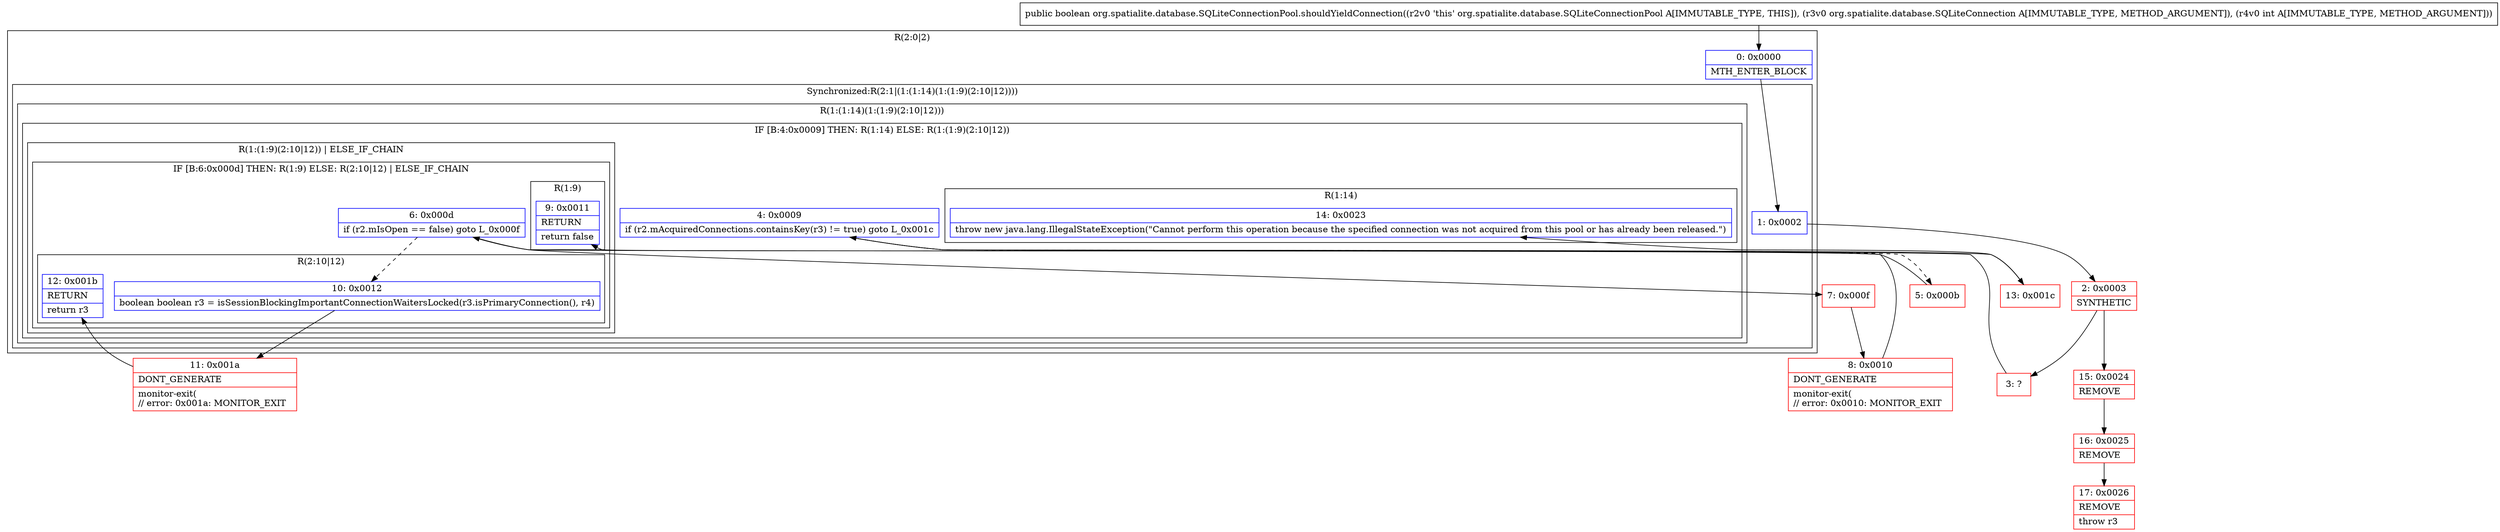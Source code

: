 digraph "CFG fororg.spatialite.database.SQLiteConnectionPool.shouldYieldConnection(Lorg\/spatialite\/database\/SQLiteConnection;I)Z" {
subgraph cluster_Region_95333653 {
label = "R(2:0|2)";
node [shape=record,color=blue];
Node_0 [shape=record,label="{0\:\ 0x0000|MTH_ENTER_BLOCK\l}"];
subgraph cluster_SynchronizedRegion_721456895 {
label = "Synchronized:R(2:1|(1:(1:14)(1:(1:9)(2:10|12))))";
node [shape=record,color=blue];
Node_1 [shape=record,label="{1\:\ 0x0002}"];
subgraph cluster_Region_1710441394 {
label = "R(1:(1:14)(1:(1:9)(2:10|12)))";
node [shape=record,color=blue];
subgraph cluster_IfRegion_570636470 {
label = "IF [B:4:0x0009] THEN: R(1:14) ELSE: R(1:(1:9)(2:10|12))";
node [shape=record,color=blue];
Node_4 [shape=record,label="{4\:\ 0x0009|if (r2.mAcquiredConnections.containsKey(r3) != true) goto L_0x001c\l}"];
subgraph cluster_Region_1387655142 {
label = "R(1:14)";
node [shape=record,color=blue];
Node_14 [shape=record,label="{14\:\ 0x0023|throw new java.lang.IllegalStateException(\"Cannot perform this operation because the specified connection was not acquired from this pool or has already been released.\")\l}"];
}
subgraph cluster_Region_2104357945 {
label = "R(1:(1:9)(2:10|12)) | ELSE_IF_CHAIN\l";
node [shape=record,color=blue];
subgraph cluster_IfRegion_50120437 {
label = "IF [B:6:0x000d] THEN: R(1:9) ELSE: R(2:10|12) | ELSE_IF_CHAIN\l";
node [shape=record,color=blue];
Node_6 [shape=record,label="{6\:\ 0x000d|if (r2.mIsOpen == false) goto L_0x000f\l}"];
subgraph cluster_Region_964790420 {
label = "R(1:9)";
node [shape=record,color=blue];
Node_9 [shape=record,label="{9\:\ 0x0011|RETURN\l|return false\l}"];
}
subgraph cluster_Region_272568729 {
label = "R(2:10|12)";
node [shape=record,color=blue];
Node_10 [shape=record,label="{10\:\ 0x0012|boolean boolean r3 = isSessionBlockingImportantConnectionWaitersLocked(r3.isPrimaryConnection(), r4)\l}"];
Node_12 [shape=record,label="{12\:\ 0x001b|RETURN\l|return r3\l}"];
}
}
}
}
}
}
}
Node_2 [shape=record,color=red,label="{2\:\ 0x0003|SYNTHETIC\l}"];
Node_3 [shape=record,color=red,label="{3\:\ ?}"];
Node_5 [shape=record,color=red,label="{5\:\ 0x000b}"];
Node_7 [shape=record,color=red,label="{7\:\ 0x000f}"];
Node_8 [shape=record,color=red,label="{8\:\ 0x0010|DONT_GENERATE\l|monitor\-exit(\l\/\/ error: 0x0010: MONITOR_EXIT  \l}"];
Node_11 [shape=record,color=red,label="{11\:\ 0x001a|DONT_GENERATE\l|monitor\-exit(\l\/\/ error: 0x001a: MONITOR_EXIT  \l}"];
Node_13 [shape=record,color=red,label="{13\:\ 0x001c}"];
Node_15 [shape=record,color=red,label="{15\:\ 0x0024|REMOVE\l}"];
Node_16 [shape=record,color=red,label="{16\:\ 0x0025|REMOVE\l}"];
Node_17 [shape=record,color=red,label="{17\:\ 0x0026|REMOVE\l|throw r3\l}"];
MethodNode[shape=record,label="{public boolean org.spatialite.database.SQLiteConnectionPool.shouldYieldConnection((r2v0 'this' org.spatialite.database.SQLiteConnectionPool A[IMMUTABLE_TYPE, THIS]), (r3v0 org.spatialite.database.SQLiteConnection A[IMMUTABLE_TYPE, METHOD_ARGUMENT]), (r4v0 int A[IMMUTABLE_TYPE, METHOD_ARGUMENT])) }"];
MethodNode -> Node_0;
Node_0 -> Node_1;
Node_1 -> Node_2;
Node_4 -> Node_5[style=dashed];
Node_4 -> Node_13;
Node_6 -> Node_7;
Node_6 -> Node_10[style=dashed];
Node_10 -> Node_11;
Node_2 -> Node_3;
Node_2 -> Node_15;
Node_3 -> Node_4;
Node_5 -> Node_6;
Node_7 -> Node_8;
Node_8 -> Node_9;
Node_11 -> Node_12;
Node_13 -> Node_14;
Node_15 -> Node_16;
Node_16 -> Node_17;
}

